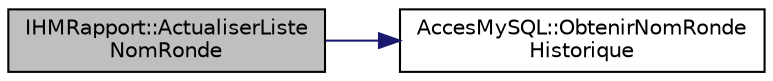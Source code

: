 digraph "IHMRapport::ActualiserListeNomRonde"
{
 // LATEX_PDF_SIZE
  edge [fontname="Helvetica",fontsize="10",labelfontname="Helvetica",labelfontsize="10"];
  node [fontname="Helvetica",fontsize="10",shape=record];
  rankdir="LR";
  Node1 [label="IHMRapport::ActualiserListe\lNomRonde",height=0.2,width=0.4,color="black", fillcolor="grey75", style="filled", fontcolor="black",tooltip=" "];
  Node1 -> Node2 [color="midnightblue",fontsize="10",style="solid"];
  Node2 [label="AccesMySQL::ObtenirNomRonde\lHistorique",height=0.2,width=0.4,color="black", fillcolor="white", style="filled",URL="$class_acces_my_s_q_l.html#a294dd69c91bfb63c7ca225d2d0b7cb68",tooltip=" "];
}
